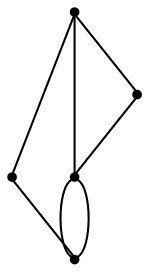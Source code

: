 graph {
  node [shape=point,comment="{\"directed\":false,\"doi\":\"10.1007/978-3-319-03841-4_5\",\"figure\":\"2\"}"]

  v0 [pos="1274.0101273196835,674.3336451439404"]
  v1 [pos="1219.6584273903802,778.0465489756632"]
  v2 [pos="1192.476405882463,671.862334181488"]
  v3 [pos="1155.420424142874,644.7037941925382"]
  v4 [pos="1077.5935733627603,708.9017304004346"]

  v0 -- v1 [id="-1",pos="1274.0101273196835,674.3336451439404 1219.6584273903802,778.0465489756632 1219.6584273903802,778.0465489756632 1219.6584273903802,778.0465489756632"]
  v4 -- v2 [id="-2",pos="1077.5935733627603,708.9017304004346 1192.476405882463,671.862334181488 1192.476405882463,671.862334181488 1192.476405882463,671.862334181488"]
  v3 -- v0 [id="-5",pos="1155.420424142874,644.7037941925382 1198.6558385435596,615.0740704185217 1198.6558385435596,615.0740704185217 1198.6558385435596,615.0740704185217 1234.4817108244192,668.1619173731823 1234.4817108244192,668.1619173731823 1234.4817108244192,668.1619173731823 1274.0101273196835,674.3336451439404 1274.0101273196835,674.3336451439404 1274.0101273196835,674.3336451439404"]
  v3 -- v4 [id="-6",pos="1155.420424142874,644.7037941925382 1077.5935733627603,708.9017304004346 1077.5935733627603,708.9017304004346 1077.5935733627603,708.9017304004346"]
  v2 -- v1 [id="-7",pos="1192.476405882463,671.862334181488 1234.4817108244192,668.1617266071034 1234.4817108244192,668.1617266071034 1234.4817108244192,668.1617266071034 1219.6584273903802,778.0465489756632 1219.6584273903802,778.0465489756632 1219.6584273903802,778.0465489756632"]
  v2 -- v1 [id="-11",pos="1192.476405882463,671.862334181488 1219.6584273903802,778.0465489756632 1219.6584273903802,778.0465489756632 1219.6584273903802,778.0465489756632"]
  v3 -- v2 [id="-12",pos="1155.420424142874,644.7037941925382 1192.476405882463,671.862334181488 1192.476405882463,671.862334181488 1192.476405882463,671.862334181488"]
}